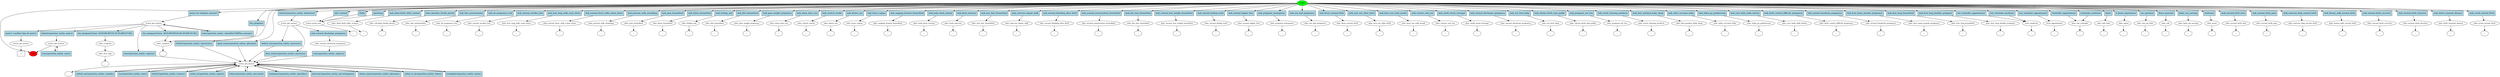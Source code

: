 digraph  {
0 [class="start active", fillcolor=green, fontsize=12, label=START, style=filled];
"-1" [class=end, fillcolor=red, fontsize=12, label=END, style=filled];
1 [class="", fontsize=12, label=action_greet_user];
2 [class="", fontsize=12, label=utter_ideal_birth_older_women];
"-4" [class=ellipsis, label="..."];
3 [class="", fontsize=12, label=utter_calculate_fertile_period];
"-5" [class=ellipsis, label="..."];
4 [class="", fontsize=12, label=utter_late_menstruation];
"-6" [class=ellipsis, label="..."];
5 [class="", fontsize=12, label=utter_do_pregnancy_test];
"-7" [class=ellipsis, label="..."];
6 [class="", fontsize=12, label=utter_normal_swollen_foot];
"-8" [class=ellipsis, label="..."];
7 [class="", fontsize=12, label=utter_how_long_milk_come_down];
"-9" [class=ellipsis, label="..."];
8 [class="", fontsize=12, label=utter_normal_fever_milk_comes_down];
"-10" [class=ellipsis, label="..."];
9 [class="", fontsize=12, label=utter_prevent_milk_stumbling];
"-11" [class=ellipsis, label="..."];
10 [class="", fontsize=12, label=utter_pain_breastfeed];
"-12" [class=ellipsis, label="..."];
11 [class="", fontsize=12, label=utter_thirst_breastfeed];
"-13" [class=ellipsis, label="..."];
13 [class="", fontsize=12, label=utter_feeling_sad];
"-15" [class=ellipsis, label="..."];
14 [class="", fontsize=12, label=utter_diet_breastfeed];
"-16" [class=ellipsis, label="..."];
15 [class="", fontsize=12, label=utter_gain_weight_pregnancy];
"-17" [class=ellipsis, label="..."];
16 [class="", fontsize=12, label=utter_when_have_sex];
"-18" [class=ellipsis, label="..."];
17 [class="", fontsize=12, label=utter_stretch_marks];
"-19" [class=ellipsis, label="..."];
18 [class="", fontsize=12, label=utter_desire_sex];
"-20" [class=ellipsis, label="..."];
19 [class="", fontsize=12, label=utter_loose_vagina];
"-21" [class=ellipsis, label="..."];
20 [class="", fontsize=12, label=utter_sagging_breasts_breastfeed];
"-22" [class=ellipsis, label="..."];
21 [class="", fontsize=12, label=utter_body_back_normal];
"-23" [class=ellipsis, label="..."];
22 [class="", fontsize=12, label=utter_back_exercise];
"-24" [class=ellipsis, label="..."];
24 [class="", fontsize=12, label=utter_loss_hair_breastfeed];
"-26" [class=ellipsis, label="..."];
25 [class="", fontsize=12, label=utter_exercise_impair_milk];
"-27" [class=ellipsis, label="..."];
26 [class="", fontsize=12, label=utter_normal_bleeding_after_birth];
"-28" [class=ellipsis, label="..."];
27 [class="", fontsize=12, label=utter_normal_menstruation_breastfeed];
"-29" [class=ellipsis, label="..."];
28 [class="", fontsize=12, label=utter_dye_hair_breastfeed];
"-30" [class=ellipsis, label="..."];
29 [class="", fontsize=12, label=utter_normal_lose_weight_breastfeed];
"-31" [class=ellipsis, label="..."];
30 [class="", fontsize=12, label=utter_normal_feeling_tired];
"-32" [class=ellipsis, label="..."];
31 [class="", fontsize=12, label=utter_normal_bigger_foot];
"-33" [class=ellipsis, label="..."];
32 [class="", fontsize=12, label=utter_pregnant_menopause];
"-34" [class=ellipsis, label="..."];
33 [class="", fontsize=12, label=utter_sex_bad_pregnancy];
"-35" [class=ellipsis, label="..."];
34 [class="", fontsize=12, label=action_get_answer];
39 [class="", fontsize=12, label=utter_feces_normal_birth];
"-37" [class=ellipsis, label="..."];
40 [class="", fontsize=12, label=utter_sore_sex_after_birth];
"-38" [class=ellipsis, label="..."];
41 [class="", fontsize=12, label=utter_have_sex_until_month];
"-39" [class=ellipsis, label="..."];
42 [class="", fontsize=12, label=utter_receive_oral_sex];
43 [class="", fontsize=12, label=utter_smell_sweat_stronger];
"-41" [class=ellipsis, label="..."];
44 [class="", fontsize=12, label=utter_normal_discharge_pregnancy];
"-42" [class=ellipsis, label="..."];
45 [class="", fontsize=12, label=utter_sex_hurt_baby];
"-43" [class=ellipsis, label="..."];
46 [class="", fontsize=12, label=utter_choose_birth_type_public];
47 [class="", fontsize=12, label=utter_pregnant_eat_two];
"-45" [class=ellipsis, label="..."];
48 [class="", fontsize=12, label=utter_avoid_cleaning_products];
"-46" [class=ellipsis, label="..."];
50 [class="", fontsize=12, label=utter_best_position_baby_sleep];
"-48" [class=ellipsis, label="..."];
51 [class="", fontsize=12, label=utter_what_vaccines_baby];
"-49" [class=ellipsis, label="..."];
52 [class="", fontsize=12, label=utter_when_go_pediatrician];
"-50" [class=ellipsis, label="..."];
53 [class="", fontsize=12, label=utter_care_baby_belly_button];
"-51" [class=ellipsis, label="..."];
54 [class="", fontsize=12, label=utter_birth_control_difficult_pregnancy];
"-52" [class=ellipsis, label="..."];
55 [class="", fontsize=12, label=utter_normal_headache_pregnancy];
"-53" [class=ellipsis, label="..."];
56 [class="", fontsize=12, label=utter_how_many_pounds_pregnancy];
"-54" [class=ellipsis, label="..."];
57 [class="", fontsize=12, label=utter_how_long_breastfeed];
"-55" [class=ellipsis, label="..."];
58 [class="", fontsize=12, label=utter_how_long_healthy_pregnant];
"-56" [class=ellipsis, label="..."];
"-59" [class=ellipsis, label="..."];
63 [class=active, fontsize=12, label=action_get_answer];
64 [class="", fontsize=12, label=utter_congrats];
65 [class="", fontsize=12, label=utter_first_step];
"-61" [class=ellipsis, label="..."];
70 [class="", fontsize=12, label=utter_congrats];
"-64" [class=ellipsis, label="..."];
78 [class="", fontsize=12, label=action_get_answer];
79 [class="", fontsize=12, label=action_get_answer];
80 [class="", fontsize=12, label=utter_normal_discharge_pregnancy];
"-68" [class=ellipsis, label="..."];
"-69" [class=ellipsis, label="..."];
108 [class="", fontsize=12, label=form_medicine];
116 [class="", fontsize=12, label=form_appointment];
"-85" [class=ellipsis, label="..."];
"-88" [class=ellipsis, label="..."];
122 [class="", fontsize=12, label=utter_ask_reminder];
"-96" [class=ellipsis, label="..."];
129 [class="", fontsize=12, label=utter_info_later];
"-98" [class=ellipsis, label="..."];
131 [class="", fontsize=12, label=utter_agree];
"-100" [class=ellipsis, label="..."];
135 [class="", fontsize=12, label=utter_ask_me_later];
"-104" [class=ellipsis, label="..."];
136 [class="", fontsize=12, label=utter_ask];
"-105" [class=ellipsis, label="..."];
139 [class="", fontsize=12, label=utter_baby_not_moving];
"-108" [class=ellipsis, label="..."];
140 [class="", fontsize=12, label=utter_great];
"-109" [class=ellipsis, label="..."];
143 [class="", fontsize=12, label=utter_normal_birth_best];
"-112" [class=ellipsis, label="..."];
144 [class="", fontsize=12, label=utter_normal_birth_pain];
"-113" [class=ellipsis, label="..."];
145 [class="", fontsize=12, label=utter_exercise_help_normal_birth];
"-114" [class=ellipsis, label="..."];
146 [class="", fontsize=12, label=utter_breast_milk_normal_birth];
"-115" [class=ellipsis, label="..."];
147 [class="", fontsize=12, label=utter_normal_birth_recovery];
"-116" [class=ellipsis, label="..."];
148 [class="", fontsize=12, label=utter_normal_birth_duration];
"-117" [class=ellipsis, label="..."];
149 [class="", fontsize=12, label=utter_birth_transmit_disease];
"-118" [class=ellipsis, label="..."];
150 [class="", fontsize=12, label=utter_avoid_normal_birth];
"-119" [class=ellipsis, label="..."];
"-120" [class=ellipsis, label="..."];
153 [class=active, fontsize=12, label=action_get_answer];
154 [class="intent dashed active", label="  ?  ", shape=rect];
155 [class=intent, fillcolor=lightblue, label="/hello", shape=rect, style=filled];
156 [class=intent, fillcolor=lightblue, label="/greeting", shape=rect, style=filled];
157 [class=intent, fillcolor=lightblue, label="/get_started", shape=rect, style=filled];
158 [class=intent, fillcolor=lightblue, label="/ask_ideal_birth_older_women", shape=rect, style=filled];
159 [class=intent, fillcolor=lightblue, label="/ask_calculate_fertile_period", shape=rect, style=filled];
160 [class=intent, fillcolor=lightblue, label="/ask_late_menstruation", shape=rect, style=filled];
161 [class=intent, fillcolor=lightblue, label="/ask_do_pregnancy_test", shape=rect, style=filled];
162 [class=intent, fillcolor=lightblue, label="/ask_normal_swollen_foot", shape=rect, style=filled];
163 [class=intent, fillcolor=lightblue, label="/ask_how_long_milk_come_down", shape=rect, style=filled];
164 [class=intent, fillcolor=lightblue, label="/ask_normal_fever_milk_comes_down", shape=rect, style=filled];
165 [class=intent, fillcolor=lightblue, label="/ask_prevent_milk_stumbling", shape=rect, style=filled];
166 [class=intent, fillcolor=lightblue, label="/ask_pain_breastfeed", shape=rect, style=filled];
167 [class=intent, fillcolor=lightblue, label="/ask_thirst_breastfeed", shape=rect, style=filled];
168 [class=intent, fillcolor=lightblue, label="/ask_feeling_sad", shape=rect, style=filled];
169 [class=intent, fillcolor=lightblue, label="/ask_diet_breastfeed", shape=rect, style=filled];
170 [class=intent, fillcolor=lightblue, label="/ask_gain_weight_pregnancy", shape=rect, style=filled];
171 [class=intent, fillcolor=lightblue, label="/ask_when_have_sex", shape=rect, style=filled];
172 [class=intent, fillcolor=lightblue, label="/ask_stretch_marks", shape=rect, style=filled];
173 [class=intent, fillcolor=lightblue, label="/ask_desire_sex", shape=rect, style=filled];
174 [class=intent, fillcolor=lightblue, label="/ask_loose_vagina", shape=rect, style=filled];
175 [class=intent, fillcolor=lightblue, label="/ask_sagging_breasts_breastfeed", shape=rect, style=filled];
176 [class=intent, fillcolor=lightblue, label="/ask_body_back_normal", shape=rect, style=filled];
177 [class=intent, fillcolor=lightblue, label="/ask_back_exercise", shape=rect, style=filled];
178 [class=intent, fillcolor=lightblue, label="/ask_loss_hair_breastfeed", shape=rect, style=filled];
179 [class=intent, fillcolor=lightblue, label="/ask_exercise_impair_milk", shape=rect, style=filled];
180 [class=intent, fillcolor=lightblue, label="/ask_normal_bleeding_after_birth", shape=rect, style=filled];
181 [class=intent, fillcolor=lightblue, label="/ask_normal_menstruation_breastfeed", shape=rect, style=filled];
182 [class=intent, fillcolor=lightblue, label="/ask_dye_hair_breastfeed", shape=rect, style=filled];
183 [class=intent, fillcolor=lightblue, label="/ask_normal_lose_weight_breastfeed", shape=rect, style=filled];
184 [class=intent, fillcolor=lightblue, label="/ask_normal_feeling_tired", shape=rect, style=filled];
185 [class=intent, fillcolor=lightblue, label="/ask_normal_bigger_foot", shape=rect, style=filled];
186 [class=intent, fillcolor=lightblue, label="/ask_pregnant_menopause", shape=rect, style=filled];
187 [class=intent, fillcolor=lightblue, label="/ask_sex_bad_pregnancy", shape=rect, style=filled];
188 [class=intent, fillcolor=lightblue, label="/which{question_entity: exercicios}", shape=rect, style=filled];
189 [class=intent, fillcolor=lightblue, label="/goal_exam{question_entity: glicemia}", shape=rect, style=filled];
190 [class=intent, fillcolor=lightblue, label="/ask_feces_normal_birth", shape=rect, style=filled];
191 [class=intent, fillcolor=lightblue, label="/ask_sore_sex_after_birth", shape=rect, style=filled];
192 [class=intent, fillcolor=lightblue, label="/ask_have_sex_until_month", shape=rect, style=filled];
193 [class=intent, fillcolor=lightblue, label="/ask_receive_oral_sex", shape=rect, style=filled];
194 [class=intent, fillcolor=lightblue, label="/ask_smell_sweat_stronger", shape=rect, style=filled];
195 [class=intent, fillcolor=lightblue, label="/ask_normal_discharge_pregnancy", shape=rect, style=filled];
196 [class=intent, fillcolor=lightblue, label="/ask_sex_hurt_baby", shape=rect, style=filled];
197 [class=intent, fillcolor=lightblue, label="/ask_choose_birth_type_public", shape=rect, style=filled];
198 [class=intent, fillcolor=lightblue, label="/ask_pregnant_eat_two", shape=rect, style=filled];
199 [class=intent, fillcolor=lightblue, label="/ask_avoid_cleaning_products", shape=rect, style=filled];
200 [class=intent, fillcolor=lightblue, label="/ask_best_position_baby_sleep", shape=rect, style=filled];
201 [class=intent, fillcolor=lightblue, label="/ask_what_vaccines_baby", shape=rect, style=filled];
202 [class=intent, fillcolor=lightblue, label="/ask_when_go_pediatrician", shape=rect, style=filled];
203 [class=intent, fillcolor=lightblue, label="/ask_care_baby_belly_button", shape=rect, style=filled];
204 [class=intent, fillcolor=lightblue, label="/ask_birth_control_difficult_pregnancy", shape=rect, style=filled];
205 [class=intent, fillcolor=lightblue, label="/ask_normal_headache_pregnancy", shape=rect, style=filled];
206 [class=intent, fillcolor=lightblue, label="/ask_how_many_pounds_pregnancy", shape=rect, style=filled];
207 [class=intent, fillcolor=lightblue, label="/ask_how_long_breastfeed", shape=rect, style=filled];
208 [class=intent, fillcolor=lightblue, label="/ask_how_long_healthy_pregnant", shape=rect, style=filled];
209 [class="intent active", fillcolor=lightblue, label="posso ter relações sexuais?", shape=rect, style=filled];
210 [class=intent, fillcolor=lightblue, label="/which{question_entity: alimentos}", shape=rect, style=filled];
211 [class=intent, fillcolor=lightblue, label="/set_reminder_medicine", shape=rect, style=filled];
212 [class=intent, fillcolor=lightblue, label="/set_reminder_appointment", shape=rect, style=filled];
213 [class=intent, fillcolor=lightblue, label="/set_reminder_appointment", shape=rect, style=filled];
214 [class=intent, fillcolor=lightblue, label="/reminder_medicine", shape=rect, style=filled];
215 [class=intent, fillcolor=lightblue, label="/reminder_appointment", shape=rect, style=filled];
216 [class=intent, fillcolor=lightblue, label="/later", shape=rect, style=filled];
217 [class=intent, fillcolor=lightblue, label="/i_know_importance", shape=rect, style=filled];
218 [class=intent, fillcolor=lightblue, label="/no_question", shape=rect, style=filled];
219 [class=intent, fillcolor=lightblue, label="/have_question", shape=rect, style=filled];
220 [class=intent, fillcolor=lightblue, label="/baby_not_moving", shape=rect, style=filled];
221 [class=intent, fillcolor=lightblue, label="/welcome", shape=rect, style=filled];
222 [class=intent, fillcolor=lightblue, label="/ask_normal_birth_best", shape=rect, style=filled];
223 [class=intent, fillcolor=lightblue, label="/ask_normal_birth_pain", shape=rect, style=filled];
224 [class=intent, fillcolor=lightblue, label="/ask_exercise_help_normal_birth", shape=rect, style=filled];
225 [class=intent, fillcolor=lightblue, label="/ask_breast_milk_normal_birth", shape=rect, style=filled];
226 [class=intent, fillcolor=lightblue, label="/ask_normal_birth_recovery", shape=rect, style=filled];
227 [class=intent, fillcolor=lightblue, label="/ask_normal_birth_duration", shape=rect, style=filled];
228 [class=intent, fillcolor=lightblue, label="/ask_birth_transmit_disease", shape=rect, style=filled];
229 [class=intent, fillcolor=lightblue, label="/ask_avoid_normal_birth", shape=rect, style=filled];
230 [class=intent, fillcolor=lightblue, label="/im_pregnant", shape=rect, style=filled];
231 [class=intent, fillcolor=lightblue, label="/which_not{question_entity: comida}", shape=rect, style=filled];
232 [class=intent, fillcolor=lightblue, label="/can{question_entity: sexo}", shape=rect, style=filled];
233 [class=intent, fillcolor=lightblue, label="/which{question_entity: treinos}", shape=rect, style=filled];
234 [class=intent, fillcolor=lightblue, label="/what_is{question_entity: loquio}", shape=rect, style=filled];
235 [class=intent, fillcolor=lightblue, label="/when{question_entity: pre-natal}", shape=rect, style=filled];
236 [class=intent, fillcolor=lightblue, label="/symptom{question_entity: gravidez}", shape=rect, style=filled];
237 [class=intent, fillcolor=lightblue, label="/prevent{question_entity: pre-eclampsia}", shape=rect, style=filled];
238 [class=intent, fillcolor=lightblue, label="/when_exam{question_entity: glicemia}", shape=rect, style=filled];
239 [class=intent, fillcolor=lightblue, label="/what_to_do{question_entity: bolsa}", shape=rect, style=filled];
240 [class=intent, fillcolor=lightblue, label="/complain{question_entity: ansia}", shape=rect, style=filled];
241 [class=intent, fillcolor=lightblue, label="/im_pregnant{time: 2019-08-06T19:19:35.000-07:00}", shape=rect, style=filled];
242 [class=intent, fillcolor=lightblue, label="/which{question_entity: parto}", shape=rect, style=filled];
243 [class="intent active", fillcolor=lightblue, label="qual é o melhor tipo de parto?", shape=rect, style=filled];
244 [class=intent, fillcolor=lightblue, label="/can{question_entity: cigarro}", shape=rect, style=filled];
245 [class=intent, fillcolor=lightblue, label="/im_pregnant{time: 2019-08-06T20:44:28.000-07:00}", shape=rect, style=filled];
246 [class=intent, fillcolor=lightblue, label="/can{question_entity: relau00e7u00f5es sexuais}", shape=rect, style=filled];
247 [class=intent, fillcolor=lightblue, label="/can{question_entity: sexo}", shape=rect, style=filled];
248 [class=intent, fillcolor=lightblue, label="/ask_normal_discharge_pregnancy", shape=rect, style=filled];
249 [class=intent, fillcolor=lightblue, label="/which_not{question_entity: exercicio}", shape=rect, style=filled];
250 [class=intent, fillcolor=lightblue, label="/last_intent{question_entity: exercicio}", shape=rect, style=filled];
251 [class=intent, fillcolor=lightblue, label="/can{question_entity: cigarro}", shape=rect, style=filled];
0 -> "-1"  [class="", key=NONE, label=""];
0 -> 155  [class="", key=0];
0 -> 156  [class="", key=0];
0 -> 157  [class="", key=0];
0 -> 158  [class="", key=0];
0 -> 159  [class="", key=0];
0 -> 160  [class="", key=0];
0 -> 161  [class="", key=0];
0 -> 162  [class="", key=0];
0 -> 163  [class="", key=0];
0 -> 164  [class="", key=0];
0 -> 165  [class="", key=0];
0 -> 166  [class="", key=0];
0 -> 167  [class="", key=0];
0 -> 168  [class="", key=0];
0 -> 169  [class="", key=0];
0 -> 170  [class="", key=0];
0 -> 171  [class="", key=0];
0 -> 172  [class="", key=0];
0 -> 173  [class="", key=0];
0 -> 174  [class="", key=0];
0 -> 175  [class="", key=0];
0 -> 176  [class="", key=0];
0 -> 177  [class="", key=0];
0 -> 178  [class="", key=0];
0 -> 179  [class="", key=0];
0 -> 180  [class="", key=0];
0 -> 181  [class="", key=0];
0 -> 182  [class="", key=0];
0 -> 183  [class="", key=0];
0 -> 184  [class="", key=0];
0 -> 185  [class="", key=0];
0 -> 186  [class="", key=0];
0 -> 187  [class="", key=0];
0 -> 188  [class="", key=0];
0 -> 189  [class="", key=0];
0 -> 190  [class="", key=0];
0 -> 191  [class="", key=0];
0 -> 192  [class="", key=0];
0 -> 193  [class="", key=0];
0 -> 194  [class="", key=0];
0 -> 195  [class="", key=0];
0 -> 196  [class="", key=0];
0 -> 197  [class="", key=0];
0 -> 198  [class="", key=0];
0 -> 199  [class="", key=0];
0 -> 200  [class="", key=0];
0 -> 201  [class="", key=0];
0 -> 202  [class="", key=0];
0 -> 203  [class="", key=0];
0 -> 204  [class="", key=0];
0 -> 205  [class="", key=0];
0 -> 206  [class="", key=0];
0 -> 207  [class="", key=0];
0 -> 208  [class="", key=0];
0 -> 209  [class=active, key=0];
0 -> 210  [class="", key=0];
0 -> 211  [class="", key=0];
0 -> 212  [class="", key=0];
0 -> 213  [class="", key=0];
0 -> 214  [class="", key=0];
0 -> 215  [class="", key=0];
0 -> 216  [class="", key=0];
0 -> 217  [class="", key=0];
0 -> 218  [class="", key=0];
0 -> 219  [class="", key=0];
0 -> 220  [class="", key=0];
0 -> 221  [class="", key=0];
0 -> 222  [class="", key=0];
0 -> 223  [class="", key=0];
0 -> 224  [class="", key=0];
0 -> 225  [class="", key=0];
0 -> 226  [class="", key=0];
0 -> 227  [class="", key=0];
0 -> 228  [class="", key=0];
0 -> 229  [class="", key=0];
0 -> 230  [class="", key=0];
1 -> "-120"  [class="", key=NONE, label=""];
2 -> "-4"  [class="", key=NONE, label=""];
3 -> "-5"  [class="", key=NONE, label=""];
4 -> "-6"  [class="", key=NONE, label=""];
5 -> "-7"  [class="", key=NONE, label=""];
6 -> "-8"  [class="", key=NONE, label=""];
7 -> "-9"  [class="", key=NONE, label=""];
8 -> "-10"  [class="", key=NONE, label=""];
9 -> "-11"  [class="", key=NONE, label=""];
10 -> "-12"  [class="", key=NONE, label=""];
11 -> "-13"  [class="", key=NONE, label=""];
13 -> "-15"  [class="", key=NONE, label=""];
14 -> "-16"  [class="", key=NONE, label=""];
15 -> "-17"  [class="", key=NONE, label=""];
16 -> "-18"  [class="", key=NONE, label=""];
17 -> "-19"  [class="", key=NONE, label=""];
18 -> "-20"  [class="", key=NONE, label=""];
19 -> "-21"  [class="", key=NONE, label=""];
20 -> "-22"  [class="", key=NONE, label=""];
21 -> "-23"  [class="", key=NONE, label=""];
22 -> "-24"  [class="", key=NONE, label=""];
24 -> "-26"  [class="", key=NONE, label=""];
25 -> "-27"  [class="", key=NONE, label=""];
26 -> "-28"  [class="", key=NONE, label=""];
27 -> "-29"  [class="", key=NONE, label=""];
28 -> "-30"  [class="", key=NONE, label=""];
29 -> "-31"  [class="", key=NONE, label=""];
30 -> "-32"  [class="", key=NONE, label=""];
31 -> "-33"  [class="", key=NONE, label=""];
32 -> "-34"  [class="", key=NONE, label=""];
33 -> "-35"  [class="", key=NONE, label=""];
34 -> "-68"  [class="", key=NONE, label=""];
34 -> 231  [class="", key=0];
34 -> 232  [class="", key=0];
34 -> 233  [class="", key=0];
34 -> 234  [class="", key=0];
34 -> 235  [class="", key=0];
34 -> 236  [class="", key=0];
34 -> 237  [class="", key=0];
34 -> 238  [class="", key=0];
34 -> 239  [class="", key=0];
34 -> 240  [class="", key=0];
39 -> "-37"  [class="", key=NONE, label=""];
40 -> "-38"  [class="", key=NONE, label=""];
41 -> "-39"  [class="", key=NONE, label=""];
42 -> "-64"  [class="", key=NONE, label=""];
43 -> "-41"  [class="", key=NONE, label=""];
44 -> "-42"  [class="", key=NONE, label=""];
45 -> "-43"  [class="", key=NONE, label=""];
46 -> "-59"  [class="", key=NONE, label=""];
47 -> "-45"  [class="", key=NONE, label=""];
48 -> "-46"  [class="", key=NONE, label=""];
50 -> "-48"  [class="", key=NONE, label=""];
51 -> "-49"  [class="", key=NONE, label=""];
52 -> "-50"  [class="", key=NONE, label=""];
53 -> "-51"  [class="", key=NONE, label=""];
54 -> "-52"  [class="", key=NONE, label=""];
55 -> "-53"  [class="", key=NONE, label=""];
56 -> "-54"  [class="", key=NONE, label=""];
57 -> "-55"  [class="", key=NONE, label=""];
58 -> "-56"  [class="", key=NONE, label=""];
63 -> 241  [class="", key=0];
63 -> 242  [class="", key=0];
63 -> 243  [class=active, key=0];
63 -> 244  [class="", key=0];
63 -> 245  [class="", key=0];
63 -> 246  [class="", key=0];
64 -> 65  [class="", key=NONE, label=""];
65 -> "-61"  [class="", key=NONE, label=""];
70 -> "-69"  [class="", key=NONE, label=""];
78 -> "-1"  [class="", key=NONE, label=""];
78 -> 247  [class="", key=0];
79 -> 248  [class="", key=0];
79 -> 249  [class="", key=0];
79 -> 250  [class="", key=0];
80 -> 251  [class="", key=0];
108 -> "-88"  [class="", key=NONE, label=""];
116 -> "-85"  [class="", key=NONE, label=""];
122 -> "-96"  [class="", key=NONE, label=""];
129 -> "-98"  [class="", key=NONE, label=""];
131 -> "-100"  [class="", key=NONE, label=""];
135 -> "-104"  [class="", key=NONE, label=""];
136 -> "-105"  [class="", key=NONE, label=""];
139 -> "-108"  [class="", key=NONE, label=""];
140 -> "-109"  [class="", key=NONE, label=""];
143 -> "-112"  [class="", key=NONE, label=""];
144 -> "-113"  [class="", key=NONE, label=""];
145 -> "-114"  [class="", key=NONE, label=""];
146 -> "-115"  [class="", key=NONE, label=""];
147 -> "-116"  [class="", key=NONE, label=""];
148 -> "-117"  [class="", key=NONE, label=""];
149 -> "-118"  [class="", key=NONE, label=""];
150 -> "-119"  [class="", key=NONE, label=""];
153 -> 154  [class=active, key=NONE, label=""];
155 -> 1  [class="", key=0];
156 -> 1  [class="", key=0];
157 -> 1  [class="", key=0];
158 -> 2  [class="", key=0];
159 -> 3  [class="", key=0];
160 -> 4  [class="", key=0];
161 -> 5  [class="", key=0];
162 -> 6  [class="", key=0];
163 -> 7  [class="", key=0];
164 -> 8  [class="", key=0];
165 -> 9  [class="", key=0];
166 -> 10  [class="", key=0];
167 -> 11  [class="", key=0];
168 -> 13  [class="", key=0];
169 -> 14  [class="", key=0];
170 -> 15  [class="", key=0];
171 -> 16  [class="", key=0];
172 -> 17  [class="", key=0];
173 -> 18  [class="", key=0];
174 -> 19  [class="", key=0];
175 -> 20  [class="", key=0];
176 -> 21  [class="", key=0];
177 -> 22  [class="", key=0];
178 -> 24  [class="", key=0];
179 -> 25  [class="", key=0];
180 -> 26  [class="", key=0];
181 -> 27  [class="", key=0];
182 -> 28  [class="", key=0];
183 -> 29  [class="", key=0];
184 -> 30  [class="", key=0];
185 -> 31  [class="", key=0];
186 -> 32  [class="", key=0];
187 -> 33  [class="", key=0];
188 -> 34  [class="", key=0];
189 -> 34  [class="", key=0];
190 -> 39  [class="", key=0];
191 -> 40  [class="", key=0];
192 -> 41  [class="", key=0];
193 -> 42  [class="", key=0];
194 -> 43  [class="", key=0];
195 -> 44  [class="", key=0];
196 -> 45  [class="", key=0];
197 -> 46  [class="", key=0];
198 -> 47  [class="", key=0];
199 -> 48  [class="", key=0];
200 -> 50  [class="", key=0];
201 -> 51  [class="", key=0];
202 -> 52  [class="", key=0];
203 -> 53  [class="", key=0];
204 -> 54  [class="", key=0];
205 -> 55  [class="", key=0];
206 -> 56  [class="", key=0];
207 -> 57  [class="", key=0];
208 -> 58  [class="", key=0];
209 -> 63  [class=active, key=0];
210 -> 79  [class="", key=0];
211 -> 108  [class="", key=0];
212 -> 108  [class="", key=0];
213 -> 116  [class="", key=0];
214 -> 122  [class="", key=0];
215 -> 122  [class="", key=0];
216 -> 129  [class="", key=0];
217 -> 131  [class="", key=0];
218 -> 135  [class="", key=0];
219 -> 136  [class="", key=0];
220 -> 139  [class="", key=0];
221 -> 140  [class="", key=0];
222 -> 143  [class="", key=0];
223 -> 144  [class="", key=0];
224 -> 145  [class="", key=0];
225 -> 146  [class="", key=0];
226 -> 147  [class="", key=0];
227 -> 148  [class="", key=0];
228 -> 149  [class="", key=0];
229 -> 150  [class="", key=0];
230 -> 70  [class="", key=0];
231 -> 34  [class="", key=0];
232 -> 34  [class="", key=0];
233 -> 34  [class="", key=0];
234 -> 34  [class="", key=0];
235 -> 34  [class="", key=0];
236 -> 34  [class="", key=0];
237 -> 34  [class="", key=0];
238 -> 34  [class="", key=0];
239 -> 34  [class="", key=0];
240 -> 34  [class="", key=0];
241 -> 64  [class="", key=0];
242 -> 78  [class="", key=0];
243 -> 153  [class=active, key=0];
244 -> 34  [class="", key=0];
245 -> 70  [class="", key=0];
246 -> 63  [class="", key=0];
247 -> 78  [class="", key=0];
248 -> 80  [class="", key=0];
249 -> 34  [class="", key=0];
250 -> 34  [class="", key=0];
251 -> 34  [class="", key=0];
}
